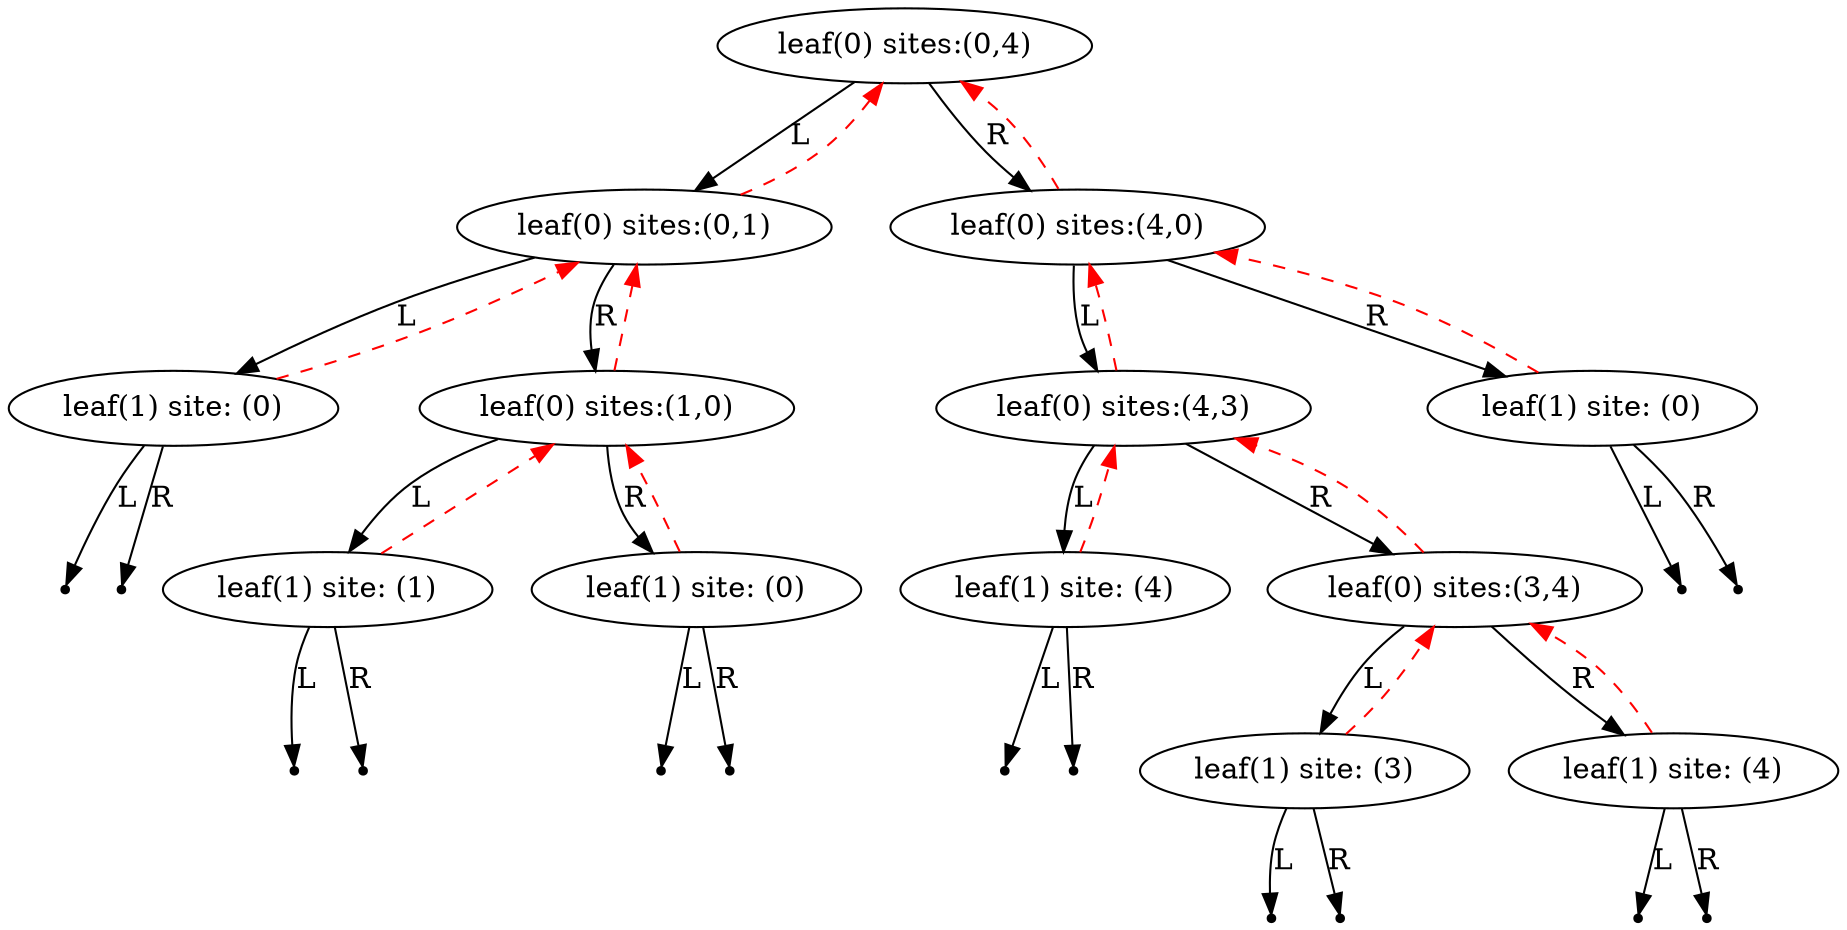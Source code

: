 digraph{
868351965[label="leaf(0) sites:(0,4)"];
868351965 -> 765334738[label="L"]
765334738[label="leaf(0) sites:(0,1)"];
765334738 -> 295808629[label="L"]
295808629[label="leaf(1) site: (0)"];
nullptr_l_295808629[shape=point];
295808629 -> nullptr_l_295808629[label="L"]
nullptr_r_295808629[shape=point];
295808629 -> nullptr_r_295808629[label="R"]
295808629 -> 765334738[color=red style=dashed]
765334738 -> 1426190833[label="R"]
1426190833[label="leaf(0) sites:(1,0)"];
1426190833 -> 371534112[label="L"]
371534112[label="leaf(1) site: (1)"];
nullptr_l_371534112[shape=point];
371534112 -> nullptr_l_371534112[label="L"]
nullptr_r_371534112[shape=point];
371534112 -> nullptr_r_371534112[label="R"]
371534112 -> 1426190833[color=red style=dashed]
1426190833 -> 331818274[label="R"]
331818274[label="leaf(1) site: (0)"];
nullptr_l_331818274[shape=point];
331818274 -> nullptr_l_331818274[label="L"]
nullptr_r_331818274[shape=point];
331818274 -> nullptr_r_331818274[label="R"]
331818274 -> 1426190833[color=red style=dashed]
1426190833 -> 765334738[color=red style=dashed]
765334738 -> 868351965[color=red style=dashed]
868351965 -> 129329764[label="R"]
129329764[label="leaf(0) sites:(4,0)"];
129329764 -> 957685569[label="L"]
957685569[label="leaf(0) sites:(4,3)"];
957685569 -> 11454308[label="L"]
11454308[label="leaf(1) site: (4)"];
nullptr_l_11454308[shape=point];
11454308 -> nullptr_l_11454308[label="L"]
nullptr_r_11454308[shape=point];
11454308 -> nullptr_r_11454308[label="R"]
11454308 -> 957685569[color=red style=dashed]
957685569 -> 1755282109[label="R"]
1755282109[label="leaf(0) sites:(3,4)"];
1755282109 -> 2116859470[label="L"]
2116859470[label="leaf(1) site: (3)"];
nullptr_l_2116859470[shape=point];
2116859470 -> nullptr_l_2116859470[label="L"]
nullptr_r_2116859470[shape=point];
2116859470 -> nullptr_r_2116859470[label="R"]
2116859470 -> 1755282109[color=red style=dashed]
1755282109 -> 592327759[label="R"]
592327759[label="leaf(1) site: (4)"];
nullptr_l_592327759[shape=point];
592327759 -> nullptr_l_592327759[label="L"]
nullptr_r_592327759[shape=point];
592327759 -> nullptr_r_592327759[label="R"]
592327759 -> 1755282109[color=red style=dashed]
1755282109 -> 957685569[color=red style=dashed]
957685569 -> 129329764[color=red style=dashed]
129329764 -> 245246554[label="R"]
245246554[label="leaf(1) site: (0)"];
nullptr_l_245246554[shape=point];
245246554 -> nullptr_l_245246554[label="L"]
nullptr_r_245246554[shape=point];
245246554 -> nullptr_r_245246554[label="R"]
245246554 -> 129329764[color=red style=dashed]
129329764 -> 868351965[color=red style=dashed]
}
